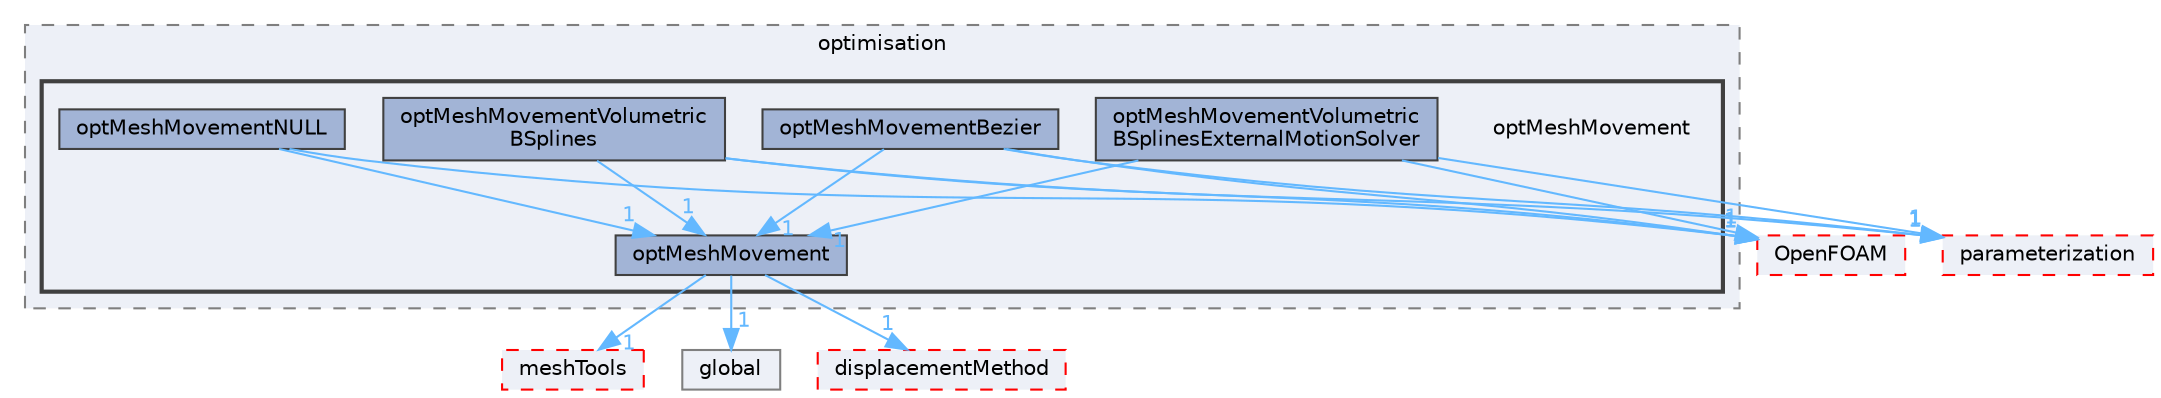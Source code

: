 digraph "src/optimisation/adjointOptimisation/adjoint/optimisation/optMeshMovement"
{
 // LATEX_PDF_SIZE
  bgcolor="transparent";
  edge [fontname=Helvetica,fontsize=10,labelfontname=Helvetica,labelfontsize=10];
  node [fontname=Helvetica,fontsize=10,shape=box,height=0.2,width=0.4];
  compound=true
  subgraph clusterdir_4c08a66c3363b1709c4529c1c6cd2d18 {
    graph [ bgcolor="#edf0f7", pencolor="grey50", label="optimisation", fontname=Helvetica,fontsize=10 style="filled,dashed", URL="dir_4c08a66c3363b1709c4529c1c6cd2d18.html",tooltip=""]
  subgraph clusterdir_f33cf6d3df2df90519c8bae008080c01 {
    graph [ bgcolor="#edf0f7", pencolor="grey25", label="", fontname=Helvetica,fontsize=10 style="filled,bold", URL="dir_f33cf6d3df2df90519c8bae008080c01.html",tooltip=""]
    dir_f33cf6d3df2df90519c8bae008080c01 [shape=plaintext, label="optMeshMovement"];
  dir_09a1049f63232b02df57dfefdc67d2c6 [label="optMeshMovement", fillcolor="#a2b4d6", color="grey25", style="filled", URL="dir_09a1049f63232b02df57dfefdc67d2c6.html",tooltip=""];
  dir_d852da442223a29840000936b33d939e [label="optMeshMovementBezier", fillcolor="#a2b4d6", color="grey25", style="filled", URL="dir_d852da442223a29840000936b33d939e.html",tooltip=""];
  dir_4906c16db5d84375255130a39241e9f2 [label="optMeshMovementNULL", fillcolor="#a2b4d6", color="grey25", style="filled", URL="dir_4906c16db5d84375255130a39241e9f2.html",tooltip=""];
  dir_a0c2f2d176b036283b70c1484a286f8e [label="optMeshMovementVolumetric\lBSplines", fillcolor="#a2b4d6", color="grey25", style="filled", URL="dir_a0c2f2d176b036283b70c1484a286f8e.html",tooltip=""];
  dir_a53ebabae7d0cbb17bda6b2c4108d9cb [label="optMeshMovementVolumetric\lBSplinesExternalMotionSolver", fillcolor="#a2b4d6", color="grey25", style="filled", URL="dir_a53ebabae7d0cbb17bda6b2c4108d9cb.html",tooltip=""];
  }
  }
  dir_ae30ad0bef50cf391b24c614251bb9fd [label="meshTools", fillcolor="#edf0f7", color="red", style="filled,dashed", URL="dir_ae30ad0bef50cf391b24c614251bb9fd.html",tooltip=""];
  dir_dd56dc4c5f6c51768e20e60d3fce2a94 [label="global", fillcolor="#edf0f7", color="grey50", style="filled", URL="dir_dd56dc4c5f6c51768e20e60d3fce2a94.html",tooltip=""];
  dir_36c1c593bb5d5a705c176492dbdd0852 [label="displacementMethod", fillcolor="#edf0f7", color="red", style="filled,dashed", URL="dir_36c1c593bb5d5a705c176492dbdd0852.html",tooltip=""];
  dir_c5473ff19b20e6ec4dfe5c310b3778a8 [label="OpenFOAM", fillcolor="#edf0f7", color="red", style="filled,dashed", URL="dir_c5473ff19b20e6ec4dfe5c310b3778a8.html",tooltip=""];
  dir_b99de617d441e60a7bad4cdf0a5e480b [label="parameterization", fillcolor="#edf0f7", color="red", style="filled,dashed", URL="dir_b99de617d441e60a7bad4cdf0a5e480b.html",tooltip=""];
  dir_09a1049f63232b02df57dfefdc67d2c6->dir_36c1c593bb5d5a705c176492dbdd0852 [headlabel="1", labeldistance=1.5 headhref="dir_002710_000969.html" href="dir_002710_000969.html" color="steelblue1" fontcolor="steelblue1"];
  dir_09a1049f63232b02df57dfefdc67d2c6->dir_ae30ad0bef50cf391b24c614251bb9fd [headlabel="1", labeldistance=1.5 headhref="dir_002710_002382.html" href="dir_002710_002382.html" color="steelblue1" fontcolor="steelblue1"];
  dir_09a1049f63232b02df57dfefdc67d2c6->dir_dd56dc4c5f6c51768e20e60d3fce2a94 [headlabel="1", labeldistance=1.5 headhref="dir_002710_001646.html" href="dir_002710_001646.html" color="steelblue1" fontcolor="steelblue1"];
  dir_d852da442223a29840000936b33d939e->dir_09a1049f63232b02df57dfefdc67d2c6 [headlabel="1", labeldistance=1.5 headhref="dir_002711_002710.html" href="dir_002711_002710.html" color="steelblue1" fontcolor="steelblue1"];
  dir_d852da442223a29840000936b33d939e->dir_b99de617d441e60a7bad4cdf0a5e480b [headlabel="1", labeldistance=1.5 headhref="dir_002711_002783.html" href="dir_002711_002783.html" color="steelblue1" fontcolor="steelblue1"];
  dir_d852da442223a29840000936b33d939e->dir_c5473ff19b20e6ec4dfe5c310b3778a8 [headlabel="1", labeldistance=1.5 headhref="dir_002711_002695.html" href="dir_002711_002695.html" color="steelblue1" fontcolor="steelblue1"];
  dir_4906c16db5d84375255130a39241e9f2->dir_09a1049f63232b02df57dfefdc67d2c6 [headlabel="1", labeldistance=1.5 headhref="dir_002712_002710.html" href="dir_002712_002710.html" color="steelblue1" fontcolor="steelblue1"];
  dir_4906c16db5d84375255130a39241e9f2->dir_c5473ff19b20e6ec4dfe5c310b3778a8 [headlabel="1", labeldistance=1.5 headhref="dir_002712_002695.html" href="dir_002712_002695.html" color="steelblue1" fontcolor="steelblue1"];
  dir_a0c2f2d176b036283b70c1484a286f8e->dir_09a1049f63232b02df57dfefdc67d2c6 [headlabel="1", labeldistance=1.5 headhref="dir_002713_002710.html" href="dir_002713_002710.html" color="steelblue1" fontcolor="steelblue1"];
  dir_a0c2f2d176b036283b70c1484a286f8e->dir_b99de617d441e60a7bad4cdf0a5e480b [headlabel="1", labeldistance=1.5 headhref="dir_002713_002783.html" href="dir_002713_002783.html" color="steelblue1" fontcolor="steelblue1"];
  dir_a0c2f2d176b036283b70c1484a286f8e->dir_c5473ff19b20e6ec4dfe5c310b3778a8 [headlabel="1", labeldistance=1.5 headhref="dir_002713_002695.html" href="dir_002713_002695.html" color="steelblue1" fontcolor="steelblue1"];
  dir_a53ebabae7d0cbb17bda6b2c4108d9cb->dir_09a1049f63232b02df57dfefdc67d2c6 [headlabel="1", labeldistance=1.5 headhref="dir_002714_002710.html" href="dir_002714_002710.html" color="steelblue1" fontcolor="steelblue1"];
  dir_a53ebabae7d0cbb17bda6b2c4108d9cb->dir_b99de617d441e60a7bad4cdf0a5e480b [headlabel="1", labeldistance=1.5 headhref="dir_002714_002783.html" href="dir_002714_002783.html" color="steelblue1" fontcolor="steelblue1"];
  dir_a53ebabae7d0cbb17bda6b2c4108d9cb->dir_c5473ff19b20e6ec4dfe5c310b3778a8 [headlabel="1", labeldistance=1.5 headhref="dir_002714_002695.html" href="dir_002714_002695.html" color="steelblue1" fontcolor="steelblue1"];
}
